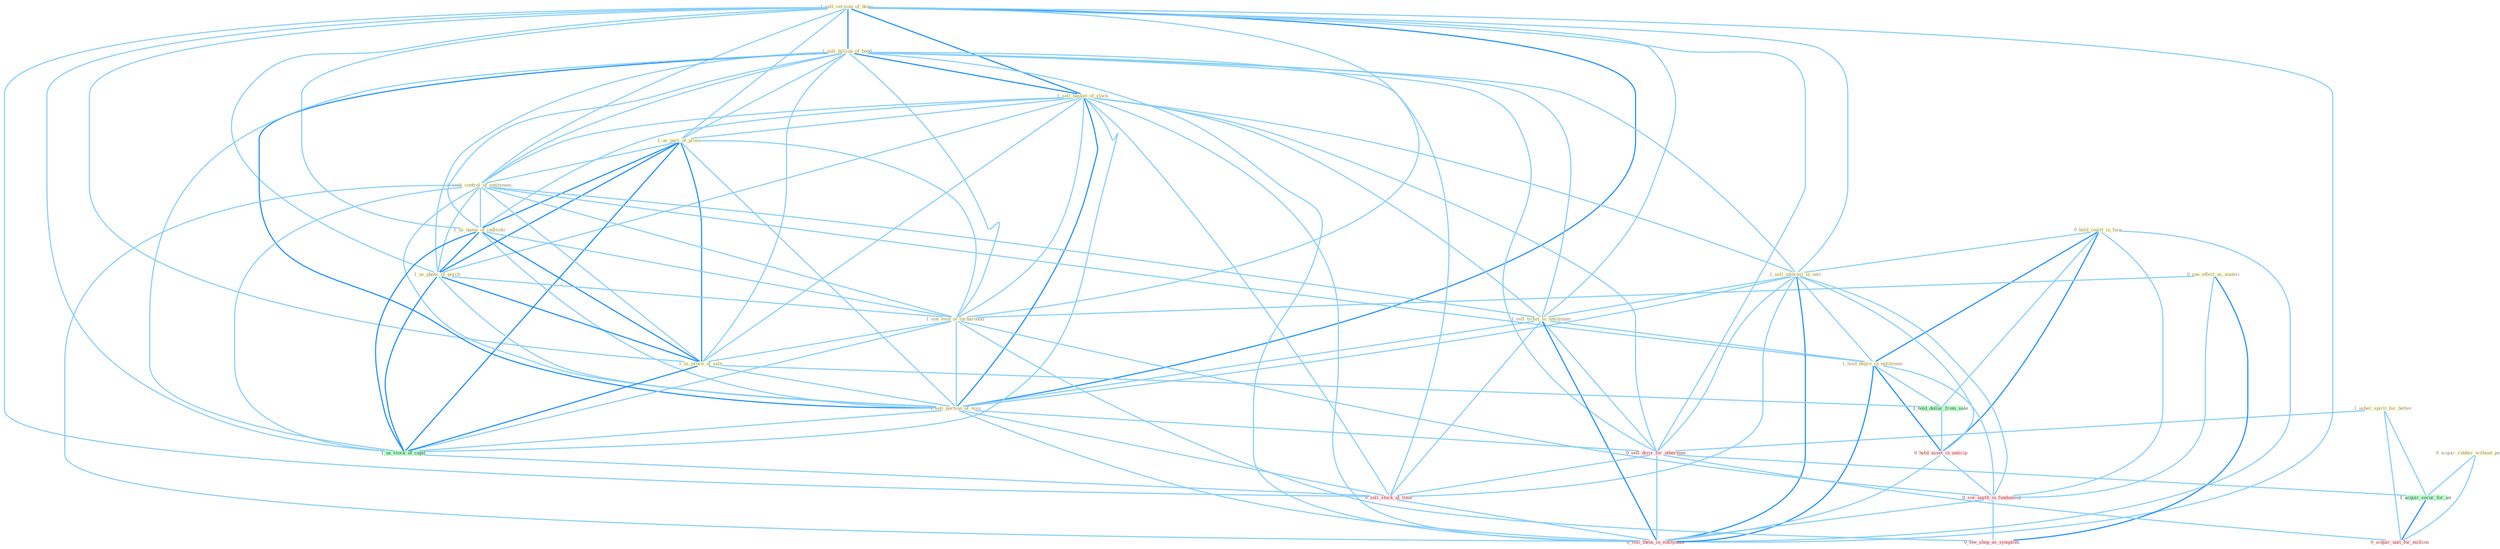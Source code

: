 Graph G{ 
    node
    [shape=polygon,style=filled,width=.5,height=.06,color="#BDFCC9",fixedsize=true,fontsize=4,
    fontcolor="#2f4f4f"];
    {node
    [color="#ffffe0", fontcolor="#8b7d6b"] "1_sell_version_of_devic " "0_hold_coalit_in_face " "1_usher_spirit_for_better " "1_sell_billion_of_bond " "1_sell_basket_of_stock " "1_us_part_of_proce " "1_seek_control_of_entitynam " "0_see_effect_as_materi " "1_us_name_of_individu " "1_us_photo_of_porch " "1_sell_interest_in_unit " "1_sell_ticket_to_entitynam " "1_hold_degre_in_entitynam " "1_see_evid_of_turnaround " "1_us_proce_of_sale " "0_acquir_rubber_without_permiss " "1_sell_portion_of_issu "}
{node [color="#fff0f5", fontcolor="#b22222"] "0_sell_divis_for_othernum " "0_hold_asset_in_anticip " "0_sell_stock_at_time " "0_see_anyth_in_fundament " "0_acquir_unit_for_million " "0_see_shop_as_symptom " "0_sell_them_in_entitynam "}
edge [color="#B0E2FF"];

	"1_sell_version_of_devic " -- "1_sell_billion_of_bond " [w="2", color="#1e90ff" , len=0.8];
	"1_sell_version_of_devic " -- "1_sell_basket_of_stock " [w="2", color="#1e90ff" , len=0.8];
	"1_sell_version_of_devic " -- "1_us_part_of_proce " [w="1", color="#87cefa" ];
	"1_sell_version_of_devic " -- "1_seek_control_of_entitynam " [w="1", color="#87cefa" ];
	"1_sell_version_of_devic " -- "1_us_name_of_individu " [w="1", color="#87cefa" ];
	"1_sell_version_of_devic " -- "1_us_photo_of_porch " [w="1", color="#87cefa" ];
	"1_sell_version_of_devic " -- "1_sell_interest_in_unit " [w="1", color="#87cefa" ];
	"1_sell_version_of_devic " -- "1_sell_ticket_to_entitynam " [w="1", color="#87cefa" ];
	"1_sell_version_of_devic " -- "1_see_evid_of_turnaround " [w="1", color="#87cefa" ];
	"1_sell_version_of_devic " -- "1_us_proce_of_sale " [w="1", color="#87cefa" ];
	"1_sell_version_of_devic " -- "1_sell_portion_of_issu " [w="2", color="#1e90ff" , len=0.8];
	"1_sell_version_of_devic " -- "0_sell_divis_for_othernum " [w="1", color="#87cefa" ];
	"1_sell_version_of_devic " -- "1_us_stock_of_capit " [w="1", color="#87cefa" ];
	"1_sell_version_of_devic " -- "0_sell_stock_at_time " [w="1", color="#87cefa" ];
	"1_sell_version_of_devic " -- "0_sell_them_in_entitynam " [w="1", color="#87cefa" ];
	"0_hold_coalit_in_face " -- "1_sell_interest_in_unit " [w="1", color="#87cefa" ];
	"0_hold_coalit_in_face " -- "1_hold_degre_in_entitynam " [w="2", color="#1e90ff" , len=0.8];
	"0_hold_coalit_in_face " -- "1_hold_dollar_from_sale " [w="1", color="#87cefa" ];
	"0_hold_coalit_in_face " -- "0_hold_asset_in_anticip " [w="2", color="#1e90ff" , len=0.8];
	"0_hold_coalit_in_face " -- "0_see_anyth_in_fundament " [w="1", color="#87cefa" ];
	"0_hold_coalit_in_face " -- "0_sell_them_in_entitynam " [w="1", color="#87cefa" ];
	"1_usher_spirit_for_better " -- "0_sell_divis_for_othernum " [w="1", color="#87cefa" ];
	"1_usher_spirit_for_better " -- "1_acquir_secur_for_an " [w="1", color="#87cefa" ];
	"1_usher_spirit_for_better " -- "0_acquir_unit_for_million " [w="1", color="#87cefa" ];
	"1_sell_billion_of_bond " -- "1_sell_basket_of_stock " [w="2", color="#1e90ff" , len=0.8];
	"1_sell_billion_of_bond " -- "1_us_part_of_proce " [w="1", color="#87cefa" ];
	"1_sell_billion_of_bond " -- "1_seek_control_of_entitynam " [w="1", color="#87cefa" ];
	"1_sell_billion_of_bond " -- "1_us_name_of_individu " [w="1", color="#87cefa" ];
	"1_sell_billion_of_bond " -- "1_us_photo_of_porch " [w="1", color="#87cefa" ];
	"1_sell_billion_of_bond " -- "1_sell_interest_in_unit " [w="1", color="#87cefa" ];
	"1_sell_billion_of_bond " -- "1_sell_ticket_to_entitynam " [w="1", color="#87cefa" ];
	"1_sell_billion_of_bond " -- "1_see_evid_of_turnaround " [w="1", color="#87cefa" ];
	"1_sell_billion_of_bond " -- "1_us_proce_of_sale " [w="1", color="#87cefa" ];
	"1_sell_billion_of_bond " -- "1_sell_portion_of_issu " [w="2", color="#1e90ff" , len=0.8];
	"1_sell_billion_of_bond " -- "0_sell_divis_for_othernum " [w="1", color="#87cefa" ];
	"1_sell_billion_of_bond " -- "1_us_stock_of_capit " [w="1", color="#87cefa" ];
	"1_sell_billion_of_bond " -- "0_sell_stock_at_time " [w="1", color="#87cefa" ];
	"1_sell_billion_of_bond " -- "0_sell_them_in_entitynam " [w="1", color="#87cefa" ];
	"1_sell_basket_of_stock " -- "1_us_part_of_proce " [w="1", color="#87cefa" ];
	"1_sell_basket_of_stock " -- "1_seek_control_of_entitynam " [w="1", color="#87cefa" ];
	"1_sell_basket_of_stock " -- "1_us_name_of_individu " [w="1", color="#87cefa" ];
	"1_sell_basket_of_stock " -- "1_us_photo_of_porch " [w="1", color="#87cefa" ];
	"1_sell_basket_of_stock " -- "1_sell_interest_in_unit " [w="1", color="#87cefa" ];
	"1_sell_basket_of_stock " -- "1_sell_ticket_to_entitynam " [w="1", color="#87cefa" ];
	"1_sell_basket_of_stock " -- "1_see_evid_of_turnaround " [w="1", color="#87cefa" ];
	"1_sell_basket_of_stock " -- "1_us_proce_of_sale " [w="1", color="#87cefa" ];
	"1_sell_basket_of_stock " -- "1_sell_portion_of_issu " [w="2", color="#1e90ff" , len=0.8];
	"1_sell_basket_of_stock " -- "0_sell_divis_for_othernum " [w="1", color="#87cefa" ];
	"1_sell_basket_of_stock " -- "1_us_stock_of_capit " [w="1", color="#87cefa" ];
	"1_sell_basket_of_stock " -- "0_sell_stock_at_time " [w="1", color="#87cefa" ];
	"1_sell_basket_of_stock " -- "0_sell_them_in_entitynam " [w="1", color="#87cefa" ];
	"1_us_part_of_proce " -- "1_seek_control_of_entitynam " [w="1", color="#87cefa" ];
	"1_us_part_of_proce " -- "1_us_name_of_individu " [w="2", color="#1e90ff" , len=0.8];
	"1_us_part_of_proce " -- "1_us_photo_of_porch " [w="2", color="#1e90ff" , len=0.8];
	"1_us_part_of_proce " -- "1_see_evid_of_turnaround " [w="1", color="#87cefa" ];
	"1_us_part_of_proce " -- "1_us_proce_of_sale " [w="2", color="#1e90ff" , len=0.8];
	"1_us_part_of_proce " -- "1_sell_portion_of_issu " [w="1", color="#87cefa" ];
	"1_us_part_of_proce " -- "1_us_stock_of_capit " [w="2", color="#1e90ff" , len=0.8];
	"1_seek_control_of_entitynam " -- "1_us_name_of_individu " [w="1", color="#87cefa" ];
	"1_seek_control_of_entitynam " -- "1_us_photo_of_porch " [w="1", color="#87cefa" ];
	"1_seek_control_of_entitynam " -- "1_sell_ticket_to_entitynam " [w="1", color="#87cefa" ];
	"1_seek_control_of_entitynam " -- "1_hold_degre_in_entitynam " [w="1", color="#87cefa" ];
	"1_seek_control_of_entitynam " -- "1_see_evid_of_turnaround " [w="1", color="#87cefa" ];
	"1_seek_control_of_entitynam " -- "1_us_proce_of_sale " [w="1", color="#87cefa" ];
	"1_seek_control_of_entitynam " -- "1_sell_portion_of_issu " [w="1", color="#87cefa" ];
	"1_seek_control_of_entitynam " -- "1_us_stock_of_capit " [w="1", color="#87cefa" ];
	"1_seek_control_of_entitynam " -- "0_sell_them_in_entitynam " [w="1", color="#87cefa" ];
	"0_see_effect_as_materi " -- "1_see_evid_of_turnaround " [w="1", color="#87cefa" ];
	"0_see_effect_as_materi " -- "0_see_anyth_in_fundament " [w="1", color="#87cefa" ];
	"0_see_effect_as_materi " -- "0_see_shop_as_symptom " [w="2", color="#1e90ff" , len=0.8];
	"1_us_name_of_individu " -- "1_us_photo_of_porch " [w="2", color="#1e90ff" , len=0.8];
	"1_us_name_of_individu " -- "1_see_evid_of_turnaround " [w="1", color="#87cefa" ];
	"1_us_name_of_individu " -- "1_us_proce_of_sale " [w="2", color="#1e90ff" , len=0.8];
	"1_us_name_of_individu " -- "1_sell_portion_of_issu " [w="1", color="#87cefa" ];
	"1_us_name_of_individu " -- "1_us_stock_of_capit " [w="2", color="#1e90ff" , len=0.8];
	"1_us_photo_of_porch " -- "1_see_evid_of_turnaround " [w="1", color="#87cefa" ];
	"1_us_photo_of_porch " -- "1_us_proce_of_sale " [w="2", color="#1e90ff" , len=0.8];
	"1_us_photo_of_porch " -- "1_sell_portion_of_issu " [w="1", color="#87cefa" ];
	"1_us_photo_of_porch " -- "1_us_stock_of_capit " [w="2", color="#1e90ff" , len=0.8];
	"1_sell_interest_in_unit " -- "1_sell_ticket_to_entitynam " [w="1", color="#87cefa" ];
	"1_sell_interest_in_unit " -- "1_hold_degre_in_entitynam " [w="1", color="#87cefa" ];
	"1_sell_interest_in_unit " -- "1_sell_portion_of_issu " [w="1", color="#87cefa" ];
	"1_sell_interest_in_unit " -- "0_sell_divis_for_othernum " [w="1", color="#87cefa" ];
	"1_sell_interest_in_unit " -- "0_hold_asset_in_anticip " [w="1", color="#87cefa" ];
	"1_sell_interest_in_unit " -- "0_sell_stock_at_time " [w="1", color="#87cefa" ];
	"1_sell_interest_in_unit " -- "0_see_anyth_in_fundament " [w="1", color="#87cefa" ];
	"1_sell_interest_in_unit " -- "0_sell_them_in_entitynam " [w="2", color="#1e90ff" , len=0.8];
	"1_sell_ticket_to_entitynam " -- "1_hold_degre_in_entitynam " [w="1", color="#87cefa" ];
	"1_sell_ticket_to_entitynam " -- "1_sell_portion_of_issu " [w="1", color="#87cefa" ];
	"1_sell_ticket_to_entitynam " -- "0_sell_divis_for_othernum " [w="1", color="#87cefa" ];
	"1_sell_ticket_to_entitynam " -- "0_sell_stock_at_time " [w="1", color="#87cefa" ];
	"1_sell_ticket_to_entitynam " -- "0_sell_them_in_entitynam " [w="2", color="#1e90ff" , len=0.8];
	"1_hold_degre_in_entitynam " -- "1_hold_dollar_from_sale " [w="1", color="#87cefa" ];
	"1_hold_degre_in_entitynam " -- "0_hold_asset_in_anticip " [w="2", color="#1e90ff" , len=0.8];
	"1_hold_degre_in_entitynam " -- "0_see_anyth_in_fundament " [w="1", color="#87cefa" ];
	"1_hold_degre_in_entitynam " -- "0_sell_them_in_entitynam " [w="2", color="#1e90ff" , len=0.8];
	"1_see_evid_of_turnaround " -- "1_us_proce_of_sale " [w="1", color="#87cefa" ];
	"1_see_evid_of_turnaround " -- "1_sell_portion_of_issu " [w="1", color="#87cefa" ];
	"1_see_evid_of_turnaround " -- "1_us_stock_of_capit " [w="1", color="#87cefa" ];
	"1_see_evid_of_turnaround " -- "0_see_anyth_in_fundament " [w="1", color="#87cefa" ];
	"1_see_evid_of_turnaround " -- "0_see_shop_as_symptom " [w="1", color="#87cefa" ];
	"1_us_proce_of_sale " -- "1_sell_portion_of_issu " [w="1", color="#87cefa" ];
	"1_us_proce_of_sale " -- "1_us_stock_of_capit " [w="2", color="#1e90ff" , len=0.8];
	"1_us_proce_of_sale " -- "1_hold_dollar_from_sale " [w="1", color="#87cefa" ];
	"0_acquir_rubber_without_permiss " -- "1_acquir_secur_for_an " [w="1", color="#87cefa" ];
	"0_acquir_rubber_without_permiss " -- "0_acquir_unit_for_million " [w="1", color="#87cefa" ];
	"1_sell_portion_of_issu " -- "0_sell_divis_for_othernum " [w="1", color="#87cefa" ];
	"1_sell_portion_of_issu " -- "1_us_stock_of_capit " [w="1", color="#87cefa" ];
	"1_sell_portion_of_issu " -- "0_sell_stock_at_time " [w="1", color="#87cefa" ];
	"1_sell_portion_of_issu " -- "0_sell_them_in_entitynam " [w="1", color="#87cefa" ];
	"0_sell_divis_for_othernum " -- "1_acquir_secur_for_an " [w="1", color="#87cefa" ];
	"0_sell_divis_for_othernum " -- "0_sell_stock_at_time " [w="1", color="#87cefa" ];
	"0_sell_divis_for_othernum " -- "0_acquir_unit_for_million " [w="1", color="#87cefa" ];
	"0_sell_divis_for_othernum " -- "0_sell_them_in_entitynam " [w="1", color="#87cefa" ];
	"1_acquir_secur_for_an " -- "0_acquir_unit_for_million " [w="2", color="#1e90ff" , len=0.8];
	"1_us_stock_of_capit " -- "0_sell_stock_at_time " [w="1", color="#87cefa" ];
	"1_hold_dollar_from_sale " -- "0_hold_asset_in_anticip " [w="1", color="#87cefa" ];
	"0_hold_asset_in_anticip " -- "0_see_anyth_in_fundament " [w="1", color="#87cefa" ];
	"0_hold_asset_in_anticip " -- "0_sell_them_in_entitynam " [w="1", color="#87cefa" ];
	"0_sell_stock_at_time " -- "0_sell_them_in_entitynam " [w="1", color="#87cefa" ];
	"0_see_anyth_in_fundament " -- "0_see_shop_as_symptom " [w="1", color="#87cefa" ];
	"0_see_anyth_in_fundament " -- "0_sell_them_in_entitynam " [w="1", color="#87cefa" ];
}
